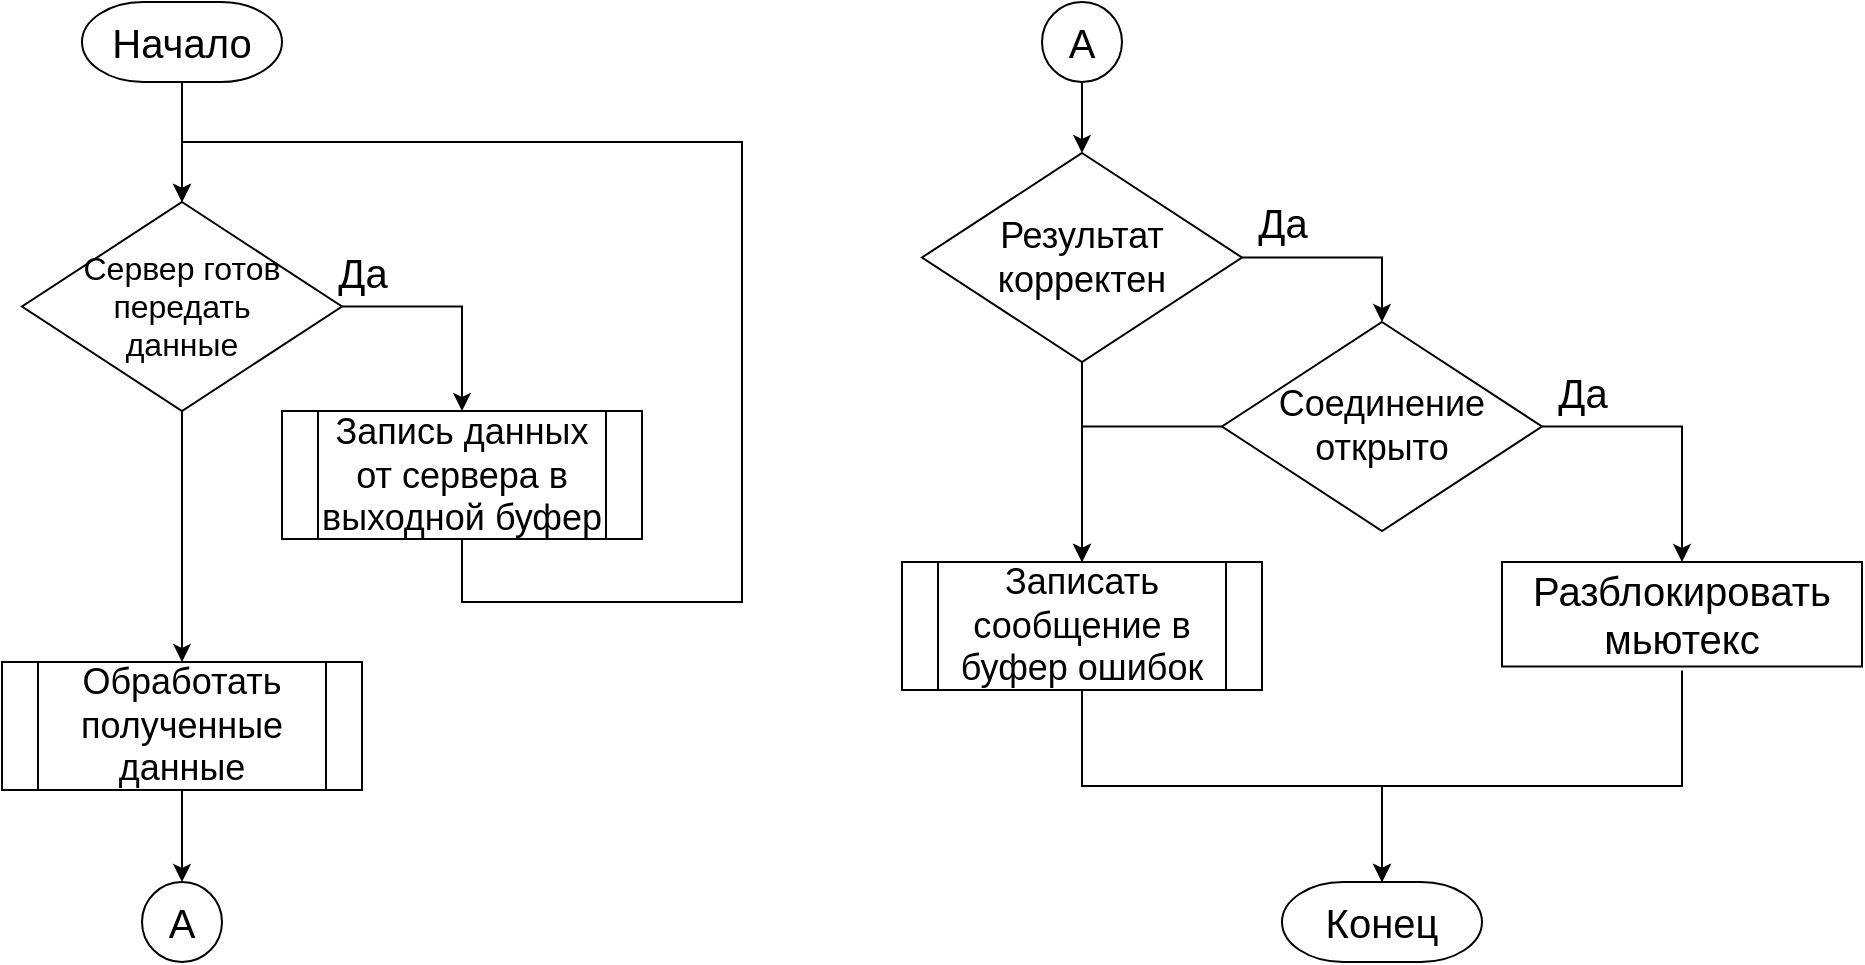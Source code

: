 <mxfile version="13.9.9" type="device"><diagram id="YdJDvu8Zl_mrLL-tRZMI" name="Страница 1"><mxGraphModel dx="1463" dy="834" grid="1" gridSize="10" guides="1" tooltips="1" connect="1" arrows="1" fold="1" page="1" pageScale="1" pageWidth="827" pageHeight="1169" math="0" shadow="0"><root><mxCell id="0"/><mxCell id="1" parent="0"/><mxCell id="nKrh8u9pOe03ysBT84of-5" style="edgeStyle=orthogonalEdgeStyle;rounded=0;orthogonalLoop=1;jettySize=auto;html=1;exitX=0.5;exitY=1;exitDx=0;exitDy=0;exitPerimeter=0;entryX=0.5;entryY=0;entryDx=0;entryDy=0;entryPerimeter=0;" parent="1" source="nKrh8u9pOe03ysBT84of-1" target="nKrh8u9pOe03ysBT84of-2" edge="1"><mxGeometry relative="1" as="geometry"/></mxCell><mxCell id="nKrh8u9pOe03ysBT84of-1" value="&lt;font style=&quot;font-size: 20px&quot;&gt;Начало&lt;/font&gt;" style="strokeWidth=1;html=1;shape=mxgraph.flowchart.terminator;whiteSpace=wrap;" parent="1" vertex="1"><mxGeometry x="120" y="40" width="100" height="40" as="geometry"/></mxCell><mxCell id="Zv5r4OGOe5c8gHVO4f_b-1" style="edgeStyle=orthogonalEdgeStyle;rounded=0;orthogonalLoop=1;jettySize=auto;html=1;exitX=1;exitY=0.5;exitDx=0;exitDy=0;exitPerimeter=0;entryX=0.5;entryY=0;entryDx=0;entryDy=0;" parent="1" source="nKrh8u9pOe03ysBT84of-2" target="Zv5r4OGOe5c8gHVO4f_b-3" edge="1"><mxGeometry relative="1" as="geometry"><mxPoint x="310" y="250" as="targetPoint"/></mxGeometry></mxCell><mxCell id="Zv5r4OGOe5c8gHVO4f_b-25" style="edgeStyle=orthogonalEdgeStyle;rounded=0;orthogonalLoop=1;jettySize=auto;html=1;exitX=0.5;exitY=1;exitDx=0;exitDy=0;exitPerimeter=0;entryX=0.5;entryY=0;entryDx=0;entryDy=0;" parent="1" source="nKrh8u9pOe03ysBT84of-2" target="Zv5r4OGOe5c8gHVO4f_b-24" edge="1"><mxGeometry relative="1" as="geometry"/></mxCell><mxCell id="nKrh8u9pOe03ysBT84of-2" value="&lt;font style=&quot;font-size: 16px&quot;&gt;Сервер готов передать &lt;br&gt;данные&lt;/font&gt;" style="strokeWidth=1;html=1;shape=mxgraph.flowchart.decision;whiteSpace=wrap;" parent="1" vertex="1"><mxGeometry x="90" y="140" width="160" height="104.5" as="geometry"/></mxCell><mxCell id="-XnSCdfV6XXWCiEGa-2O-8" value="&lt;font style=&quot;font-size: 20px&quot;&gt;A&lt;/font&gt;" style="ellipse;whiteSpace=wrap;html=1;aspect=fixed;" parent="1" vertex="1"><mxGeometry x="150" y="480" width="40" height="40" as="geometry"/></mxCell><mxCell id="Zv5r4OGOe5c8gHVO4f_b-2" value="&lt;font style=&quot;font-size: 20px&quot;&gt;Да&lt;/font&gt;" style="text;html=1;align=center;verticalAlign=middle;resizable=0;points=[];autosize=1;" parent="1" vertex="1"><mxGeometry x="240" y="164.5" width="40" height="20" as="geometry"/></mxCell><mxCell id="Zv5r4OGOe5c8gHVO4f_b-4" style="edgeStyle=orthogonalEdgeStyle;rounded=0;orthogonalLoop=1;jettySize=auto;html=1;exitX=0.5;exitY=1;exitDx=0;exitDy=0;entryX=0.5;entryY=0;entryDx=0;entryDy=0;entryPerimeter=0;" parent="1" source="Zv5r4OGOe5c8gHVO4f_b-3" target="nKrh8u9pOe03ysBT84of-2" edge="1"><mxGeometry relative="1" as="geometry"><Array as="points"><mxPoint x="310" y="340"/><mxPoint x="450" y="340"/><mxPoint x="450" y="110"/><mxPoint x="170" y="110"/></Array></mxGeometry></mxCell><mxCell id="Zv5r4OGOe5c8gHVO4f_b-3" value="&lt;font style=&quot;font-size: 18px&quot;&gt;Запись данных от сервера в выходной буфер&lt;/font&gt;" style="shape=process;whiteSpace=wrap;html=1;backgroundOutline=1;" parent="1" vertex="1"><mxGeometry x="220" y="244.5" width="180" height="64" as="geometry"/></mxCell><mxCell id="Zv5r4OGOe5c8gHVO4f_b-14" style="edgeStyle=orthogonalEdgeStyle;rounded=0;orthogonalLoop=1;jettySize=auto;html=1;exitX=0.5;exitY=1;exitDx=0;exitDy=0;entryX=0.5;entryY=0;entryDx=0;entryDy=0;entryPerimeter=0;" parent="1" target="Zv5r4OGOe5c8gHVO4f_b-11" edge="1"><mxGeometry relative="1" as="geometry"><mxPoint x="620" y="80" as="sourcePoint"/></mxGeometry></mxCell><mxCell id="Zv5r4OGOe5c8gHVO4f_b-9" value="&lt;font style=&quot;font-size: 20px&quot;&gt;A&lt;/font&gt;" style="ellipse;whiteSpace=wrap;html=1;aspect=fixed;" parent="1" vertex="1"><mxGeometry x="600" y="40" width="40" height="40" as="geometry"/></mxCell><mxCell id="Zv5r4OGOe5c8gHVO4f_b-15" style="edgeStyle=orthogonalEdgeStyle;rounded=0;orthogonalLoop=1;jettySize=auto;html=1;exitX=1;exitY=0.5;exitDx=0;exitDy=0;exitPerimeter=0;entryX=0.5;entryY=0;entryDx=0;entryDy=0;entryPerimeter=0;" parent="1" source="Zv5r4OGOe5c8gHVO4f_b-11" target="Zv5r4OGOe5c8gHVO4f_b-12" edge="1"><mxGeometry relative="1" as="geometry"/></mxCell><mxCell id="_-ohECwQoCm5-T3vL8Yx-2" style="edgeStyle=orthogonalEdgeStyle;rounded=0;orthogonalLoop=1;jettySize=auto;html=1;exitX=0.5;exitY=1;exitDx=0;exitDy=0;exitPerimeter=0;entryX=0.5;entryY=0;entryDx=0;entryDy=0;" edge="1" parent="1" source="Zv5r4OGOe5c8gHVO4f_b-11" target="_-ohECwQoCm5-T3vL8Yx-1"><mxGeometry relative="1" as="geometry"/></mxCell><mxCell id="Zv5r4OGOe5c8gHVO4f_b-11" value="&lt;span style=&quot;font-size: 18px&quot;&gt;Результат корректен&lt;/span&gt;" style="strokeWidth=1;html=1;shape=mxgraph.flowchart.decision;whiteSpace=wrap;" parent="1" vertex="1"><mxGeometry x="540" y="115.5" width="160" height="104.5" as="geometry"/></mxCell><mxCell id="Zv5r4OGOe5c8gHVO4f_b-17" style="edgeStyle=orthogonalEdgeStyle;rounded=0;orthogonalLoop=1;jettySize=auto;html=1;exitX=1;exitY=0.5;exitDx=0;exitDy=0;exitPerimeter=0;entryX=0.5;entryY=0;entryDx=0;entryDy=0;" parent="1" source="Zv5r4OGOe5c8gHVO4f_b-12" target="Zv5r4OGOe5c8gHVO4f_b-13" edge="1"><mxGeometry relative="1" as="geometry"/></mxCell><mxCell id="_-ohECwQoCm5-T3vL8Yx-4" style="edgeStyle=orthogonalEdgeStyle;rounded=0;orthogonalLoop=1;jettySize=auto;html=1;exitX=0;exitY=0.5;exitDx=0;exitDy=0;exitPerimeter=0;entryX=0.5;entryY=0;entryDx=0;entryDy=0;" edge="1" parent="1" source="Zv5r4OGOe5c8gHVO4f_b-12" target="_-ohECwQoCm5-T3vL8Yx-1"><mxGeometry relative="1" as="geometry"/></mxCell><mxCell id="Zv5r4OGOe5c8gHVO4f_b-12" value="&lt;span style=&quot;font-size: 18px&quot;&gt;Соединение открыто&lt;/span&gt;" style="strokeWidth=1;html=1;shape=mxgraph.flowchart.decision;whiteSpace=wrap;" parent="1" vertex="1"><mxGeometry x="690" y="200" width="160" height="104.5" as="geometry"/></mxCell><mxCell id="Zv5r4OGOe5c8gHVO4f_b-20" style="edgeStyle=orthogonalEdgeStyle;rounded=0;orthogonalLoop=1;jettySize=auto;html=1;exitX=0.5;exitY=1;exitDx=0;exitDy=0;entryX=0.5;entryY=0;entryDx=0;entryDy=0;entryPerimeter=0;" parent="1" target="Zv5r4OGOe5c8gHVO4f_b-19" edge="1"><mxGeometry relative="1" as="geometry"><Array as="points"><mxPoint x="920" y="432"/><mxPoint x="770" y="432"/></Array><mxPoint x="920" y="374.25" as="sourcePoint"/><mxPoint x="770" y="482" as="targetPoint"/></mxGeometry></mxCell><mxCell id="Zv5r4OGOe5c8gHVO4f_b-13" value="&lt;font style=&quot;font-size: 20px&quot;&gt;Разблокировать мьютекс&lt;/font&gt;" style="rounded=0;whiteSpace=wrap;html=1;" parent="1" vertex="1"><mxGeometry x="830" y="320" width="180" height="52.25" as="geometry"/></mxCell><mxCell id="Zv5r4OGOe5c8gHVO4f_b-16" value="&lt;font style=&quot;font-size: 20px&quot;&gt;Да&lt;/font&gt;" style="text;html=1;align=center;verticalAlign=middle;resizable=0;points=[];autosize=1;" parent="1" vertex="1"><mxGeometry x="700" y="140" width="40" height="20" as="geometry"/></mxCell><mxCell id="Zv5r4OGOe5c8gHVO4f_b-18" value="&lt;font style=&quot;font-size: 20px&quot;&gt;Да&lt;/font&gt;" style="text;html=1;align=center;verticalAlign=middle;resizable=0;points=[];autosize=1;" parent="1" vertex="1"><mxGeometry x="850" y="224.5" width="40" height="20" as="geometry"/></mxCell><mxCell id="Zv5r4OGOe5c8gHVO4f_b-19" value="&lt;font style=&quot;font-size: 20px&quot;&gt;Конец&lt;/font&gt;" style="strokeWidth=1;html=1;shape=mxgraph.flowchart.terminator;whiteSpace=wrap;" parent="1" vertex="1"><mxGeometry x="720" y="480" width="100" height="40" as="geometry"/></mxCell><mxCell id="Zv5r4OGOe5c8gHVO4f_b-27" style="edgeStyle=orthogonalEdgeStyle;rounded=0;orthogonalLoop=1;jettySize=auto;html=1;exitX=0.5;exitY=1;exitDx=0;exitDy=0;entryX=0.5;entryY=0;entryDx=0;entryDy=0;" parent="1" source="Zv5r4OGOe5c8gHVO4f_b-24" target="-XnSCdfV6XXWCiEGa-2O-8" edge="1"><mxGeometry relative="1" as="geometry"/></mxCell><mxCell id="Zv5r4OGOe5c8gHVO4f_b-24" value="&lt;font style=&quot;font-size: 18px&quot;&gt;Обработать полученные данные&lt;/font&gt;" style="shape=process;whiteSpace=wrap;html=1;backgroundOutline=1;" parent="1" vertex="1"><mxGeometry x="80" y="370" width="180" height="64" as="geometry"/></mxCell><mxCell id="_-ohECwQoCm5-T3vL8Yx-5" style="edgeStyle=orthogonalEdgeStyle;rounded=0;orthogonalLoop=1;jettySize=auto;html=1;exitX=0.5;exitY=1;exitDx=0;exitDy=0;" edge="1" parent="1" source="_-ohECwQoCm5-T3vL8Yx-1" target="Zv5r4OGOe5c8gHVO4f_b-19"><mxGeometry relative="1" as="geometry"/></mxCell><mxCell id="_-ohECwQoCm5-T3vL8Yx-1" value="&lt;font style=&quot;font-size: 18px&quot;&gt;Записать сообщение в буфер ошибок&lt;/font&gt;" style="shape=process;whiteSpace=wrap;html=1;backgroundOutline=1;" vertex="1" parent="1"><mxGeometry x="530" y="320" width="180" height="64" as="geometry"/></mxCell></root></mxGraphModel></diagram></mxfile>